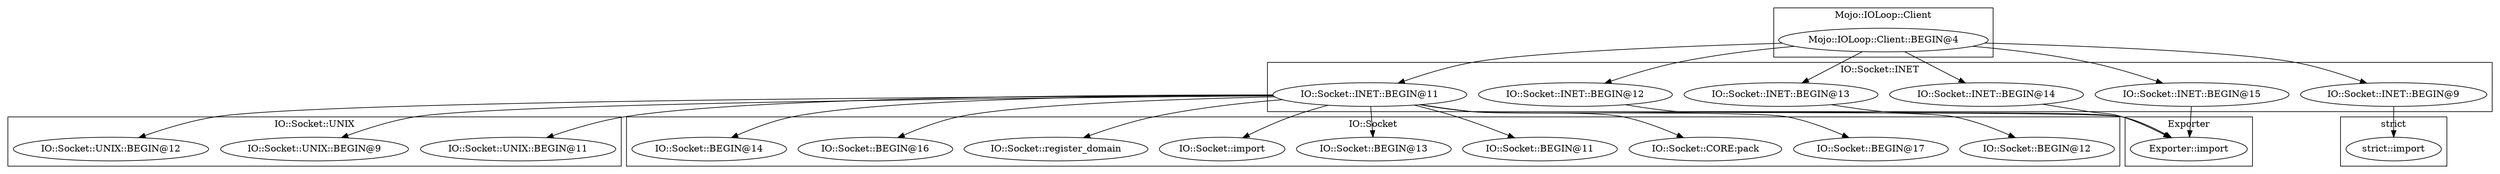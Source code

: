 digraph {
graph [overlap=false]
subgraph cluster_IO_Socket_INET {
	label="IO::Socket::INET";
	"IO::Socket::INET::BEGIN@11";
	"IO::Socket::INET::BEGIN@14";
	"IO::Socket::INET::BEGIN@13";
	"IO::Socket::INET::BEGIN@9";
	"IO::Socket::INET::BEGIN@15";
	"IO::Socket::INET::BEGIN@12";
}
subgraph cluster_strict {
	label="strict";
	"strict::import";
}
subgraph cluster_Exporter {
	label="Exporter";
	"Exporter::import";
}
subgraph cluster_IO_Socket_UNIX {
	label="IO::Socket::UNIX";
	"IO::Socket::UNIX::BEGIN@11";
	"IO::Socket::UNIX::BEGIN@9";
	"IO::Socket::UNIX::BEGIN@12";
}
subgraph cluster_Mojo_IOLoop_Client {
	label="Mojo::IOLoop::Client";
	"Mojo::IOLoop::Client::BEGIN@4";
}
subgraph cluster_IO_Socket {
	label="IO::Socket";
	"IO::Socket::BEGIN@12";
	"IO::Socket::BEGIN@17";
	"IO::Socket::CORE:pack";
	"IO::Socket::BEGIN@11";
	"IO::Socket::BEGIN@13";
	"IO::Socket::import";
	"IO::Socket::register_domain";
	"IO::Socket::BEGIN@16";
	"IO::Socket::BEGIN@14";
}
"Mojo::IOLoop::Client::BEGIN@4" -> "IO::Socket::INET::BEGIN@14";
"Mojo::IOLoop::Client::BEGIN@4" -> "IO::Socket::INET::BEGIN@12";
"IO::Socket::INET::BEGIN@11" -> "IO::Socket::BEGIN@14";
"IO::Socket::INET::BEGIN@14" -> "Exporter::import";
"IO::Socket::INET::BEGIN@12" -> "Exporter::import";
"IO::Socket::INET::BEGIN@15" -> "Exporter::import";
"IO::Socket::INET::BEGIN@13" -> "Exporter::import";
"IO::Socket::INET::BEGIN@11" -> "IO::Socket::BEGIN@12";
"Mojo::IOLoop::Client::BEGIN@4" -> "IO::Socket::INET::BEGIN@11";
"IO::Socket::INET::BEGIN@11" -> "IO::Socket::BEGIN@13";
"IO::Socket::INET::BEGIN@11" -> "IO::Socket::BEGIN@16";
"IO::Socket::INET::BEGIN@11" -> "IO::Socket::UNIX::BEGIN@11";
"Mojo::IOLoop::Client::BEGIN@4" -> "IO::Socket::INET::BEGIN@9";
"IO::Socket::INET::BEGIN@11" -> "IO::Socket::import";
"Mojo::IOLoop::Client::BEGIN@4" -> "IO::Socket::INET::BEGIN@15";
"IO::Socket::INET::BEGIN@11" -> "IO::Socket::register_domain";
"IO::Socket::INET::BEGIN@11" -> "IO::Socket::UNIX::BEGIN@9";
"IO::Socket::INET::BEGIN@11" -> "IO::Socket::CORE:pack";
"Mojo::IOLoop::Client::BEGIN@4" -> "IO::Socket::INET::BEGIN@13";
"IO::Socket::INET::BEGIN@11" -> "IO::Socket::BEGIN@11";
"IO::Socket::INET::BEGIN@11" -> "IO::Socket::BEGIN@17";
"IO::Socket::INET::BEGIN@9" -> "strict::import";
"IO::Socket::INET::BEGIN@11" -> "IO::Socket::UNIX::BEGIN@12";
}

